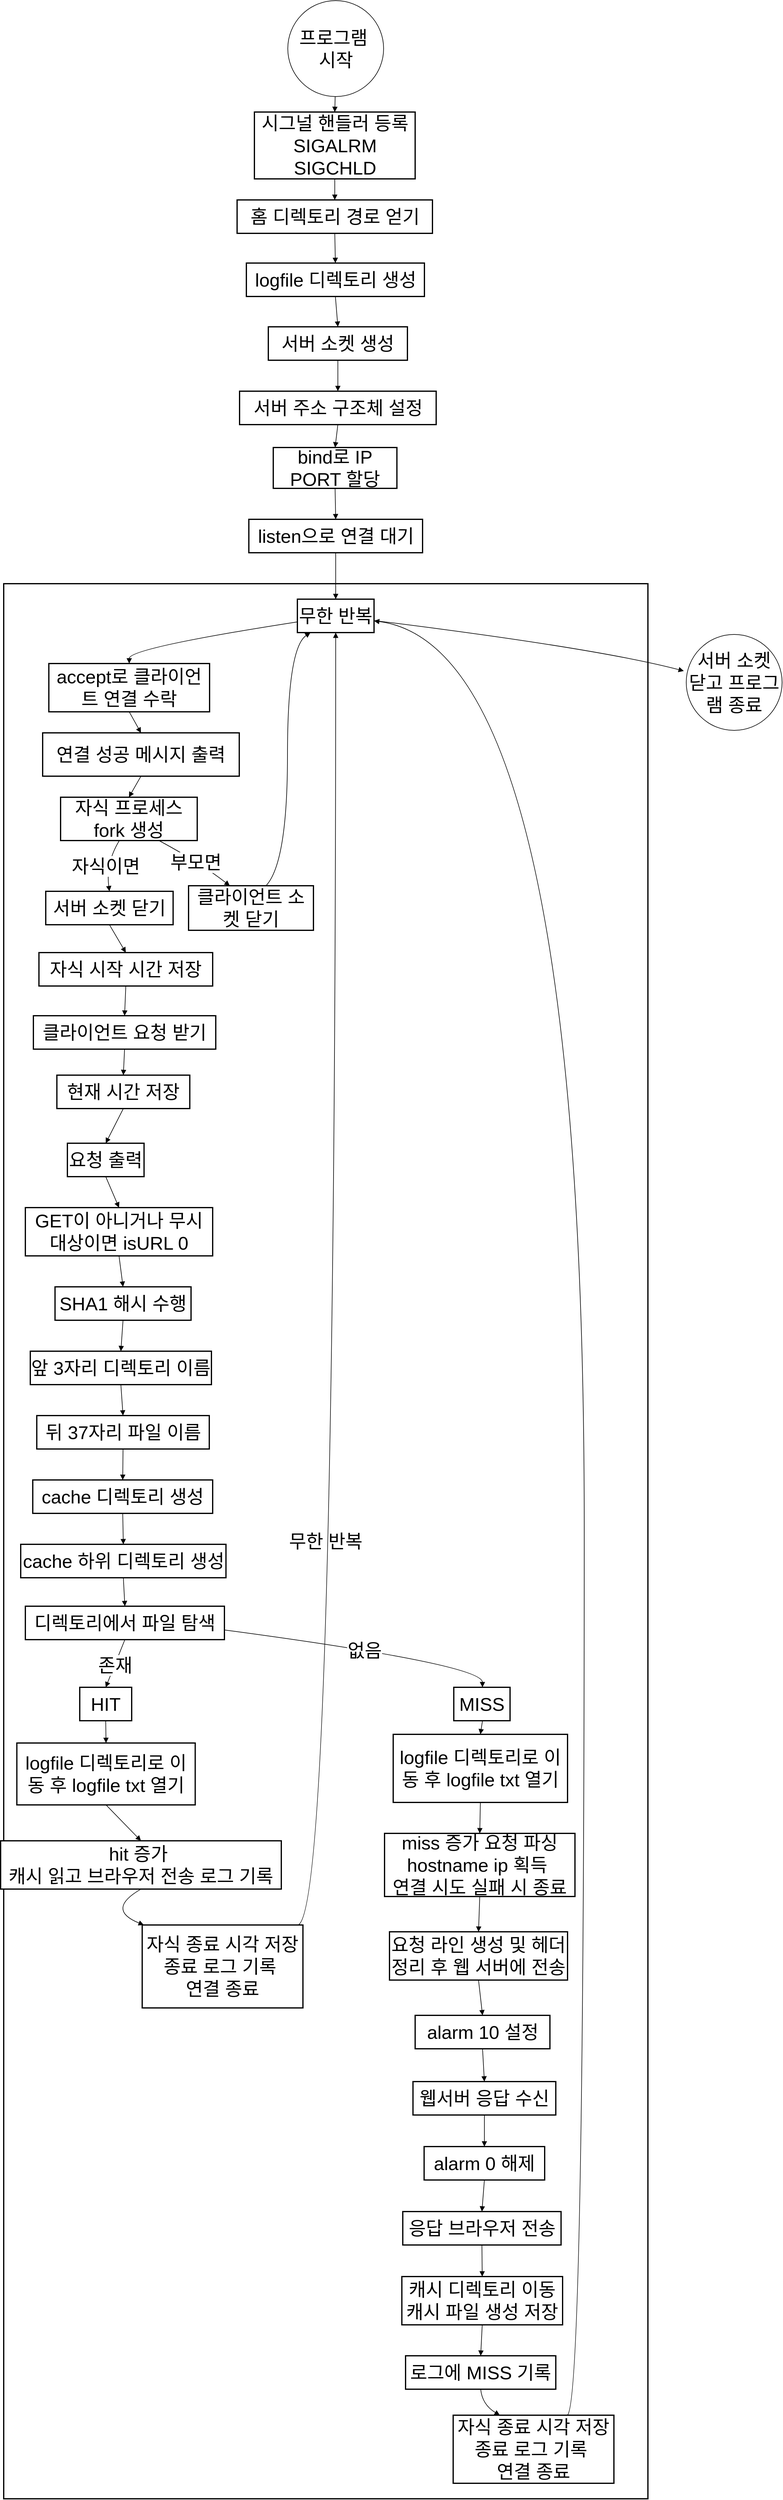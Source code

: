 <mxfile version="27.0.5">
  <diagram name="페이지-1" id="alh3dHqGYWYSXFJv8Bm3">
    <mxGraphModel dx="2780" dy="1482" grid="0" gridSize="10" guides="1" tooltips="1" connect="1" arrows="1" fold="1" page="0" pageScale="1" pageWidth="827" pageHeight="1169" math="0" shadow="0">
      <root>
        <mxCell id="0" />
        <mxCell id="1" parent="0" />
        <mxCell id="OIktfTb1txwrS_9Mmnix-86" value="무한 반복" style="whiteSpace=wrap;strokeWidth=2;fontSize=30;" vertex="1" parent="1">
          <mxGeometry x="20" y="1182" width="1042" height="3094" as="geometry" />
        </mxCell>
        <mxCell id="OIktfTb1txwrS_9Mmnix-88" value="시그널 핸들러 등록 SIGALRM SIGCHLD" style="whiteSpace=wrap;strokeWidth=2;fontSize=30;" vertex="1" parent="1">
          <mxGeometry x="425.5" y="420" width="260" height="108" as="geometry" />
        </mxCell>
        <mxCell id="OIktfTb1txwrS_9Mmnix-89" value="홈 디렉토리 경로 얻기" style="whiteSpace=wrap;strokeWidth=2;fontSize=30;" vertex="1" parent="1">
          <mxGeometry x="397.5" y="562" width="316" height="54" as="geometry" />
        </mxCell>
        <mxCell id="OIktfTb1txwrS_9Mmnix-90" value="logfile 디렉토리 생성" style="whiteSpace=wrap;strokeWidth=2;fontSize=30;" vertex="1" parent="1">
          <mxGeometry x="412.5" y="664" width="288" height="54" as="geometry" />
        </mxCell>
        <mxCell id="OIktfTb1txwrS_9Mmnix-91" value="서버 소켓 생성" style="whiteSpace=wrap;strokeWidth=2;fontSize=30;" vertex="1" parent="1">
          <mxGeometry x="448" y="767" width="225" height="54" as="geometry" />
        </mxCell>
        <mxCell id="OIktfTb1txwrS_9Mmnix-92" value="서버 주소 구조체 설정" style="whiteSpace=wrap;strokeWidth=2;fontSize=30;" vertex="1" parent="1">
          <mxGeometry x="401.5" y="871" width="318" height="54" as="geometry" />
        </mxCell>
        <mxCell id="OIktfTb1txwrS_9Mmnix-93" value="bind로 IP PORT 할당" style="whiteSpace=wrap;strokeWidth=2;fontSize=30;" vertex="1" parent="1">
          <mxGeometry x="456" y="962" width="200" height="66" as="geometry" />
        </mxCell>
        <mxCell id="OIktfTb1txwrS_9Mmnix-94" value="listen으로 연결 대기" style="whiteSpace=wrap;strokeWidth=2;fontSize=30;" vertex="1" parent="1">
          <mxGeometry x="416.5" y="1078" width="281" height="54" as="geometry" />
        </mxCell>
        <mxCell id="OIktfTb1txwrS_9Mmnix-95" value="무한 반복" style="whiteSpace=wrap;strokeWidth=2;fontSize=30;" vertex="1" parent="1">
          <mxGeometry x="495" y="1207" width="124" height="54" as="geometry" />
        </mxCell>
        <mxCell id="OIktfTb1txwrS_9Mmnix-96" value="accept로 클라이언트 연결 수락" style="whiteSpace=wrap;strokeWidth=2;fontSize=30;" vertex="1" parent="1">
          <mxGeometry x="93" y="1311" width="260" height="78" as="geometry" />
        </mxCell>
        <mxCell id="OIktfTb1txwrS_9Mmnix-97" value="연결 성공 메시지 출력" style="whiteSpace=wrap;strokeWidth=2;fontSize=30;" vertex="1" parent="1">
          <mxGeometry x="83" y="1423" width="318" height="70" as="geometry" />
        </mxCell>
        <mxCell id="OIktfTb1txwrS_9Mmnix-98" value="자식 프로세스 fork 생성" style="whiteSpace=wrap;strokeWidth=2;fontSize=30;" vertex="1" parent="1">
          <mxGeometry x="112" y="1527" width="221" height="70" as="geometry" />
        </mxCell>
        <mxCell id="OIktfTb1txwrS_9Mmnix-99" value="서버 소켓 닫기" style="whiteSpace=wrap;strokeWidth=2;fontSize=30;" vertex="1" parent="1">
          <mxGeometry x="88" y="1679" width="206" height="54" as="geometry" />
        </mxCell>
        <mxCell id="OIktfTb1txwrS_9Mmnix-100" value="자식 시작 시간 저장" style="whiteSpace=wrap;strokeWidth=2;fontSize=30;" vertex="1" parent="1">
          <mxGeometry x="77" y="1778" width="281" height="54" as="geometry" />
        </mxCell>
        <mxCell id="OIktfTb1txwrS_9Mmnix-101" value="클라이언트 요청 받기" style="whiteSpace=wrap;strokeWidth=2;fontSize=30;" vertex="1" parent="1">
          <mxGeometry x="68" y="1880" width="295" height="54" as="geometry" />
        </mxCell>
        <mxCell id="OIktfTb1txwrS_9Mmnix-102" value="현재 시간 저장" style="whiteSpace=wrap;strokeWidth=2;fontSize=30;" vertex="1" parent="1">
          <mxGeometry x="106" y="1976" width="215" height="54" as="geometry" />
        </mxCell>
        <mxCell id="OIktfTb1txwrS_9Mmnix-103" value="요청 출력" style="whiteSpace=wrap;strokeWidth=2;fontSize=30;" vertex="1" parent="1">
          <mxGeometry x="123" y="2086" width="124" height="54" as="geometry" />
        </mxCell>
        <mxCell id="OIktfTb1txwrS_9Mmnix-104" value="GET이 아니거나 무시 대상이면 isURL 0" style="whiteSpace=wrap;strokeWidth=2;fontSize=30;" vertex="1" parent="1">
          <mxGeometry x="55" y="2190" width="303" height="78" as="geometry" />
        </mxCell>
        <mxCell id="OIktfTb1txwrS_9Mmnix-105" value="SHA1 해시 수행" style="whiteSpace=wrap;strokeWidth=2;fontSize=30;" vertex="1" parent="1">
          <mxGeometry x="103" y="2318" width="220" height="54" as="geometry" />
        </mxCell>
        <mxCell id="OIktfTb1txwrS_9Mmnix-106" value="앞 3자리 디렉토리 이름" style="whiteSpace=wrap;strokeWidth=2;fontSize=30;" vertex="1" parent="1">
          <mxGeometry x="63" y="2422" width="293" height="54" as="geometry" />
        </mxCell>
        <mxCell id="OIktfTb1txwrS_9Mmnix-107" value="뒤 37자리 파일 이름" style="whiteSpace=wrap;strokeWidth=2;fontSize=30;" vertex="1" parent="1">
          <mxGeometry x="73.5" y="2526" width="279" height="54" as="geometry" />
        </mxCell>
        <mxCell id="OIktfTb1txwrS_9Mmnix-108" value="cache 디렉토리 생성" style="whiteSpace=wrap;strokeWidth=2;fontSize=30;" vertex="1" parent="1">
          <mxGeometry x="67" y="2630" width="291" height="54" as="geometry" />
        </mxCell>
        <mxCell id="OIktfTb1txwrS_9Mmnix-109" value="cache 하위 디렉토리 생성" style="whiteSpace=wrap;strokeWidth=2;fontSize=30;" vertex="1" parent="1">
          <mxGeometry x="47.5" y="2734" width="332" height="54" as="geometry" />
        </mxCell>
        <mxCell id="OIktfTb1txwrS_9Mmnix-110" value="디렉토리에서 파일 탐색" style="whiteSpace=wrap;strokeWidth=2;fontSize=30;" vertex="1" parent="1">
          <mxGeometry x="55" y="2834" width="322" height="54" as="geometry" />
        </mxCell>
        <mxCell id="OIktfTb1txwrS_9Mmnix-111" value="HIT" style="whiteSpace=wrap;strokeWidth=2;fontSize=30;" vertex="1" parent="1">
          <mxGeometry x="143" y="2965" width="84" height="54" as="geometry" />
        </mxCell>
        <mxCell id="OIktfTb1txwrS_9Mmnix-112" value="MISS" style="whiteSpace=wrap;strokeWidth=2;fontSize=30;" vertex="1" parent="1">
          <mxGeometry x="748" y="2965" width="91" height="54" as="geometry" />
        </mxCell>
        <mxCell id="OIktfTb1txwrS_9Mmnix-113" value="logfile 디렉토리로 이동 후 logfile txt 열기" style="whiteSpace=wrap;strokeWidth=2;fontSize=30;" vertex="1" parent="1">
          <mxGeometry x="41.25" y="3055" width="288.5" height="100" as="geometry" />
        </mxCell>
        <mxCell id="OIktfTb1txwrS_9Mmnix-114" value="hit 증가 &#xa;캐시 읽고 브라우저 전송 로그 기록" style="whiteSpace=wrap;strokeWidth=2;fontSize=30;" vertex="1" parent="1">
          <mxGeometry x="15" y="3213" width="454" height="78" as="geometry" />
        </mxCell>
        <mxCell id="OIktfTb1txwrS_9Mmnix-115" value="자식 종료 시각 저장 종료 로그 기록 &#xa;연결 종료" style="whiteSpace=wrap;strokeWidth=2;fontSize=30;" vertex="1" parent="1">
          <mxGeometry x="244" y="3349" width="260" height="134" as="geometry" />
        </mxCell>
        <mxCell id="OIktfTb1txwrS_9Mmnix-116" value="logfile 디렉토리로 이동 후 logfile txt 열기" style="whiteSpace=wrap;strokeWidth=2;fontSize=30;" vertex="1" parent="1">
          <mxGeometry x="650" y="3041" width="282" height="110" as="geometry" />
        </mxCell>
        <mxCell id="OIktfTb1txwrS_9Mmnix-117" value="miss 증가 요청 파싱 hostname ip 획득 &#xa;연결 시도 실패 시 종료" style="whiteSpace=wrap;strokeWidth=2;fontSize=30;" vertex="1" parent="1">
          <mxGeometry x="636" y="3201" width="308" height="102" as="geometry" />
        </mxCell>
        <mxCell id="OIktfTb1txwrS_9Mmnix-118" value="요청 라인 생성 및 헤더 정리 후 웹 서버에 전송" style="whiteSpace=wrap;strokeWidth=2;fontSize=30;" vertex="1" parent="1">
          <mxGeometry x="644" y="3360" width="288" height="78" as="geometry" />
        </mxCell>
        <mxCell id="OIktfTb1txwrS_9Mmnix-119" value="alarm 10 설정" style="whiteSpace=wrap;strokeWidth=2;fontSize=30;" vertex="1" parent="1">
          <mxGeometry x="685.5" y="3495" width="218" height="54" as="geometry" />
        </mxCell>
        <mxCell id="OIktfTb1txwrS_9Mmnix-120" value="웹서버 응답 수신" style="whiteSpace=wrap;strokeWidth=2;fontSize=30;" vertex="1" parent="1">
          <mxGeometry x="682" y="3602" width="231" height="54" as="geometry" />
        </mxCell>
        <mxCell id="OIktfTb1txwrS_9Mmnix-121" value="alarm 0 해제" style="whiteSpace=wrap;strokeWidth=2;fontSize=30;" vertex="1" parent="1">
          <mxGeometry x="700" y="3707" width="195" height="54" as="geometry" />
        </mxCell>
        <mxCell id="OIktfTb1txwrS_9Mmnix-122" value="응답 브라우저 전송" style="whiteSpace=wrap;strokeWidth=2;fontSize=30;" vertex="1" parent="1">
          <mxGeometry x="665.5" y="3812" width="256" height="54" as="geometry" />
        </mxCell>
        <mxCell id="OIktfTb1txwrS_9Mmnix-123" value="캐시 디렉토리 이동 캐시 파일 생성 저장" style="whiteSpace=wrap;strokeWidth=2;fontSize=30;" vertex="1" parent="1">
          <mxGeometry x="664" y="3917" width="260" height="78" as="geometry" />
        </mxCell>
        <mxCell id="OIktfTb1txwrS_9Mmnix-124" value="로그에 MISS 기록" style="whiteSpace=wrap;strokeWidth=2;fontSize=30;" vertex="1" parent="1">
          <mxGeometry x="670" y="4045" width="243" height="54" as="geometry" />
        </mxCell>
        <mxCell id="OIktfTb1txwrS_9Mmnix-125" value="자식 종료 시각 저장 종료 로그 기록 &#xa;연결 종료" style="whiteSpace=wrap;strokeWidth=2;fontSize=30;" vertex="1" parent="1">
          <mxGeometry x="747" y="4141" width="260" height="110" as="geometry" />
        </mxCell>
        <mxCell id="OIktfTb1txwrS_9Mmnix-126" value="클라이언트 소켓 닫기" style="whiteSpace=wrap;strokeWidth=2;fontSize=30;" vertex="1" parent="1">
          <mxGeometry x="319" y="1670" width="202" height="72" as="geometry" />
        </mxCell>
        <mxCell id="OIktfTb1txwrS_9Mmnix-128" value="" style="curved=1;startArrow=none;endArrow=block;exitX=0.5;exitY=1;entryX=0.5;entryY=0;rounded=0;fontSize=30;" edge="1" parent="1" target="OIktfTb1txwrS_9Mmnix-88">
          <mxGeometry relative="1" as="geometry">
            <Array as="points" />
            <mxPoint x="556.5" y="380" as="sourcePoint" />
          </mxGeometry>
        </mxCell>
        <mxCell id="OIktfTb1txwrS_9Mmnix-129" value="" style="curved=1;startArrow=none;endArrow=block;exitX=0.5;exitY=1;entryX=0.5;entryY=0;rounded=0;fontSize=30;" edge="1" parent="1" source="OIktfTb1txwrS_9Mmnix-88" target="OIktfTb1txwrS_9Mmnix-89">
          <mxGeometry relative="1" as="geometry">
            <Array as="points" />
          </mxGeometry>
        </mxCell>
        <mxCell id="OIktfTb1txwrS_9Mmnix-130" value="" style="curved=1;startArrow=none;endArrow=block;exitX=0.5;exitY=1;entryX=0.5;entryY=0;rounded=0;fontSize=30;" edge="1" parent="1" source="OIktfTb1txwrS_9Mmnix-89" target="OIktfTb1txwrS_9Mmnix-90">
          <mxGeometry relative="1" as="geometry">
            <Array as="points" />
          </mxGeometry>
        </mxCell>
        <mxCell id="OIktfTb1txwrS_9Mmnix-131" value="" style="curved=1;startArrow=none;endArrow=block;exitX=0.5;exitY=1;entryX=0.5;entryY=0;rounded=0;fontSize=30;" edge="1" parent="1" source="OIktfTb1txwrS_9Mmnix-90" target="OIktfTb1txwrS_9Mmnix-91">
          <mxGeometry relative="1" as="geometry">
            <Array as="points" />
          </mxGeometry>
        </mxCell>
        <mxCell id="OIktfTb1txwrS_9Mmnix-132" value="" style="curved=1;startArrow=none;endArrow=block;exitX=0.5;exitY=1;entryX=0.5;entryY=0;rounded=0;fontSize=30;" edge="1" parent="1" source="OIktfTb1txwrS_9Mmnix-91" target="OIktfTb1txwrS_9Mmnix-92">
          <mxGeometry relative="1" as="geometry">
            <Array as="points" />
          </mxGeometry>
        </mxCell>
        <mxCell id="OIktfTb1txwrS_9Mmnix-133" value="" style="curved=1;startArrow=none;endArrow=block;exitX=0.5;exitY=1;entryX=0.5;entryY=0;rounded=0;fontSize=30;" edge="1" parent="1" source="OIktfTb1txwrS_9Mmnix-92" target="OIktfTb1txwrS_9Mmnix-93">
          <mxGeometry relative="1" as="geometry">
            <Array as="points" />
          </mxGeometry>
        </mxCell>
        <mxCell id="OIktfTb1txwrS_9Mmnix-134" value="" style="curved=1;startArrow=none;endArrow=block;exitX=0.5;exitY=1;entryX=0.5;entryY=0;rounded=0;fontSize=30;" edge="1" parent="1" source="OIktfTb1txwrS_9Mmnix-93" target="OIktfTb1txwrS_9Mmnix-94">
          <mxGeometry relative="1" as="geometry">
            <Array as="points" />
          </mxGeometry>
        </mxCell>
        <mxCell id="OIktfTb1txwrS_9Mmnix-135" value="" style="curved=1;startArrow=none;endArrow=block;exitX=0.5;exitY=1;entryX=0.5;entryY=0;rounded=0;fontSize=30;" edge="1" parent="1" source="OIktfTb1txwrS_9Mmnix-94" target="OIktfTb1txwrS_9Mmnix-95">
          <mxGeometry relative="1" as="geometry">
            <Array as="points" />
          </mxGeometry>
        </mxCell>
        <mxCell id="OIktfTb1txwrS_9Mmnix-136" value="" style="curved=1;startArrow=none;endArrow=block;exitX=0;exitY=0.68;entryX=0.5;entryY=0;rounded=0;fontSize=30;" edge="1" parent="1" source="OIktfTb1txwrS_9Mmnix-95" target="OIktfTb1txwrS_9Mmnix-96">
          <mxGeometry relative="1" as="geometry">
            <Array as="points">
              <mxPoint x="223" y="1286" />
            </Array>
          </mxGeometry>
        </mxCell>
        <mxCell id="OIktfTb1txwrS_9Mmnix-137" value="" style="curved=1;startArrow=none;endArrow=block;exitX=0.5;exitY=1;entryX=0.5;entryY=0;rounded=0;fontSize=30;" edge="1" parent="1" source="OIktfTb1txwrS_9Mmnix-96" target="OIktfTb1txwrS_9Mmnix-97">
          <mxGeometry relative="1" as="geometry">
            <Array as="points" />
          </mxGeometry>
        </mxCell>
        <mxCell id="OIktfTb1txwrS_9Mmnix-138" value="" style="curved=1;startArrow=none;endArrow=block;exitX=0.5;exitY=1;entryX=0.5;entryY=0;rounded=0;fontSize=30;" edge="1" parent="1" source="OIktfTb1txwrS_9Mmnix-97" target="OIktfTb1txwrS_9Mmnix-98">
          <mxGeometry relative="1" as="geometry">
            <Array as="points" />
          </mxGeometry>
        </mxCell>
        <mxCell id="OIktfTb1txwrS_9Mmnix-139" value="자식이면" style="curved=1;startArrow=none;endArrow=block;exitX=0.43;exitY=1;entryX=0.5;entryY=0;rounded=0;fontSize=30;" edge="1" parent="1" source="OIktfTb1txwrS_9Mmnix-98" target="OIktfTb1txwrS_9Mmnix-99">
          <mxGeometry relative="1" as="geometry">
            <Array as="points">
              <mxPoint x="185" y="1633" />
            </Array>
          </mxGeometry>
        </mxCell>
        <mxCell id="OIktfTb1txwrS_9Mmnix-140" value="" style="curved=1;startArrow=none;endArrow=block;exitX=0.5;exitY=1;entryX=0.5;entryY=0;rounded=0;fontSize=30;" edge="1" parent="1" source="OIktfTb1txwrS_9Mmnix-99" target="OIktfTb1txwrS_9Mmnix-100">
          <mxGeometry relative="1" as="geometry">
            <Array as="points" />
          </mxGeometry>
        </mxCell>
        <mxCell id="OIktfTb1txwrS_9Mmnix-141" value="" style="curved=1;startArrow=none;endArrow=block;exitX=0.5;exitY=1;entryX=0.5;entryY=0;rounded=0;fontSize=30;" edge="1" parent="1" source="OIktfTb1txwrS_9Mmnix-100" target="OIktfTb1txwrS_9Mmnix-101">
          <mxGeometry relative="1" as="geometry">
            <Array as="points" />
          </mxGeometry>
        </mxCell>
        <mxCell id="OIktfTb1txwrS_9Mmnix-142" value="" style="curved=1;startArrow=none;endArrow=block;exitX=0.5;exitY=1;entryX=0.5;entryY=0;rounded=0;fontSize=30;" edge="1" parent="1" source="OIktfTb1txwrS_9Mmnix-101" target="OIktfTb1txwrS_9Mmnix-102">
          <mxGeometry relative="1" as="geometry">
            <Array as="points" />
          </mxGeometry>
        </mxCell>
        <mxCell id="OIktfTb1txwrS_9Mmnix-143" value="" style="curved=1;startArrow=none;endArrow=block;exitX=0.5;exitY=1;entryX=0.5;entryY=0;rounded=0;fontSize=30;" edge="1" parent="1" source="OIktfTb1txwrS_9Mmnix-102" target="OIktfTb1txwrS_9Mmnix-103">
          <mxGeometry relative="1" as="geometry">
            <Array as="points" />
          </mxGeometry>
        </mxCell>
        <mxCell id="OIktfTb1txwrS_9Mmnix-144" value="" style="curved=1;startArrow=none;endArrow=block;exitX=0.5;exitY=1;entryX=0.5;entryY=0;rounded=0;fontSize=30;" edge="1" parent="1" source="OIktfTb1txwrS_9Mmnix-103" target="OIktfTb1txwrS_9Mmnix-104">
          <mxGeometry relative="1" as="geometry">
            <Array as="points" />
          </mxGeometry>
        </mxCell>
        <mxCell id="OIktfTb1txwrS_9Mmnix-145" value="" style="curved=1;startArrow=none;endArrow=block;exitX=0.5;exitY=1;entryX=0.5;entryY=0;rounded=0;fontSize=30;" edge="1" parent="1" source="OIktfTb1txwrS_9Mmnix-104" target="OIktfTb1txwrS_9Mmnix-105">
          <mxGeometry relative="1" as="geometry">
            <Array as="points" />
          </mxGeometry>
        </mxCell>
        <mxCell id="OIktfTb1txwrS_9Mmnix-146" value="" style="curved=1;startArrow=none;endArrow=block;exitX=0.5;exitY=1;entryX=0.5;entryY=0;rounded=0;fontSize=30;" edge="1" parent="1" source="OIktfTb1txwrS_9Mmnix-105" target="OIktfTb1txwrS_9Mmnix-106">
          <mxGeometry relative="1" as="geometry">
            <Array as="points" />
          </mxGeometry>
        </mxCell>
        <mxCell id="OIktfTb1txwrS_9Mmnix-147" value="" style="curved=1;startArrow=none;endArrow=block;exitX=0.5;exitY=1;entryX=0.5;entryY=0;rounded=0;fontSize=30;" edge="1" parent="1" source="OIktfTb1txwrS_9Mmnix-106" target="OIktfTb1txwrS_9Mmnix-107">
          <mxGeometry relative="1" as="geometry">
            <Array as="points" />
          </mxGeometry>
        </mxCell>
        <mxCell id="OIktfTb1txwrS_9Mmnix-148" value="" style="curved=1;startArrow=none;endArrow=block;exitX=0.5;exitY=1;entryX=0.5;entryY=0;rounded=0;fontSize=30;" edge="1" parent="1" source="OIktfTb1txwrS_9Mmnix-107" target="OIktfTb1txwrS_9Mmnix-108">
          <mxGeometry relative="1" as="geometry">
            <Array as="points" />
          </mxGeometry>
        </mxCell>
        <mxCell id="OIktfTb1txwrS_9Mmnix-149" value="" style="curved=1;startArrow=none;endArrow=block;exitX=0.5;exitY=1;entryX=0.5;entryY=0;rounded=0;fontSize=30;" edge="1" parent="1" source="OIktfTb1txwrS_9Mmnix-108" target="OIktfTb1txwrS_9Mmnix-109">
          <mxGeometry relative="1" as="geometry">
            <Array as="points" />
          </mxGeometry>
        </mxCell>
        <mxCell id="OIktfTb1txwrS_9Mmnix-150" value="" style="curved=1;startArrow=none;endArrow=block;exitX=0.5;exitY=1;entryX=0.5;entryY=0;rounded=0;fontSize=30;" edge="1" parent="1" source="OIktfTb1txwrS_9Mmnix-109" target="OIktfTb1txwrS_9Mmnix-110">
          <mxGeometry relative="1" as="geometry">
            <Array as="points" />
          </mxGeometry>
        </mxCell>
        <mxCell id="OIktfTb1txwrS_9Mmnix-151" value="존재" style="curved=1;startArrow=none;endArrow=block;exitX=0.5;exitY=1;entryX=0.5;entryY=0;rounded=0;fontSize=30;" edge="1" parent="1" source="OIktfTb1txwrS_9Mmnix-110" target="OIktfTb1txwrS_9Mmnix-111">
          <mxGeometry relative="1" as="geometry">
            <Array as="points" />
          </mxGeometry>
        </mxCell>
        <mxCell id="OIktfTb1txwrS_9Mmnix-152" value="없음" style="curved=1;startArrow=none;endArrow=block;exitX=1;exitY=0.71;entryX=0.51;entryY=0;rounded=0;fontSize=30;" edge="1" parent="1" source="OIktfTb1txwrS_9Mmnix-110" target="OIktfTb1txwrS_9Mmnix-112">
          <mxGeometry relative="1" as="geometry">
            <Array as="points">
              <mxPoint x="794" y="2928" />
            </Array>
          </mxGeometry>
        </mxCell>
        <mxCell id="OIktfTb1txwrS_9Mmnix-153" value="" style="curved=1;startArrow=none;endArrow=block;exitX=0.5;exitY=1;entryX=0.5;entryY=0;rounded=0;fontSize=30;" edge="1" parent="1" source="OIktfTb1txwrS_9Mmnix-111" target="OIktfTb1txwrS_9Mmnix-113">
          <mxGeometry relative="1" as="geometry">
            <Array as="points" />
          </mxGeometry>
        </mxCell>
        <mxCell id="OIktfTb1txwrS_9Mmnix-154" value="" style="curved=1;startArrow=none;endArrow=block;exitX=0.5;exitY=1;entryX=0.5;entryY=0;rounded=0;fontSize=30;" edge="1" parent="1" source="OIktfTb1txwrS_9Mmnix-113" target="OIktfTb1txwrS_9Mmnix-114">
          <mxGeometry relative="1" as="geometry">
            <Array as="points" />
          </mxGeometry>
        </mxCell>
        <mxCell id="OIktfTb1txwrS_9Mmnix-155" value="" style="curved=1;startArrow=none;endArrow=block;exitX=0.5;exitY=1;entryX=0.01;entryY=0;rounded=0;fontSize=30;" edge="1" parent="1" source="OIktfTb1txwrS_9Mmnix-114" target="OIktfTb1txwrS_9Mmnix-115">
          <mxGeometry relative="1" as="geometry">
            <Array as="points">
              <mxPoint x="185" y="3324" />
            </Array>
          </mxGeometry>
        </mxCell>
        <mxCell id="OIktfTb1txwrS_9Mmnix-156" value="" style="curved=1;startArrow=none;endArrow=block;exitX=0.51;exitY=1;entryX=0.5;entryY=0;rounded=0;fontSize=30;" edge="1" parent="1" source="OIktfTb1txwrS_9Mmnix-112" target="OIktfTb1txwrS_9Mmnix-116">
          <mxGeometry relative="1" as="geometry">
            <Array as="points" />
          </mxGeometry>
        </mxCell>
        <mxCell id="OIktfTb1txwrS_9Mmnix-157" value="" style="curved=1;startArrow=none;endArrow=block;exitX=0.5;exitY=1;entryX=0.5;entryY=0;rounded=0;fontSize=30;" edge="1" parent="1" source="OIktfTb1txwrS_9Mmnix-116" target="OIktfTb1txwrS_9Mmnix-117">
          <mxGeometry relative="1" as="geometry">
            <Array as="points" />
          </mxGeometry>
        </mxCell>
        <mxCell id="OIktfTb1txwrS_9Mmnix-158" value="" style="curved=1;startArrow=none;endArrow=block;exitX=0.5;exitY=1;entryX=0.5;entryY=0;rounded=0;fontSize=30;" edge="1" parent="1" source="OIktfTb1txwrS_9Mmnix-117" target="OIktfTb1txwrS_9Mmnix-118">
          <mxGeometry relative="1" as="geometry">
            <Array as="points" />
          </mxGeometry>
        </mxCell>
        <mxCell id="OIktfTb1txwrS_9Mmnix-159" value="" style="curved=1;startArrow=none;endArrow=block;exitX=0.5;exitY=1;entryX=0.5;entryY=0;rounded=0;fontSize=30;" edge="1" parent="1" source="OIktfTb1txwrS_9Mmnix-118" target="OIktfTb1txwrS_9Mmnix-119">
          <mxGeometry relative="1" as="geometry">
            <Array as="points" />
          </mxGeometry>
        </mxCell>
        <mxCell id="OIktfTb1txwrS_9Mmnix-160" value="" style="curved=1;startArrow=none;endArrow=block;exitX=0.5;exitY=1;entryX=0.5;entryY=0;rounded=0;fontSize=30;" edge="1" parent="1" source="OIktfTb1txwrS_9Mmnix-119" target="OIktfTb1txwrS_9Mmnix-120">
          <mxGeometry relative="1" as="geometry">
            <Array as="points" />
          </mxGeometry>
        </mxCell>
        <mxCell id="OIktfTb1txwrS_9Mmnix-161" value="" style="curved=1;startArrow=none;endArrow=block;exitX=0.5;exitY=1;entryX=0.5;entryY=0;rounded=0;fontSize=30;" edge="1" parent="1" source="OIktfTb1txwrS_9Mmnix-120" target="OIktfTb1txwrS_9Mmnix-121">
          <mxGeometry relative="1" as="geometry">
            <Array as="points" />
          </mxGeometry>
        </mxCell>
        <mxCell id="OIktfTb1txwrS_9Mmnix-162" value="" style="curved=1;startArrow=none;endArrow=block;exitX=0.5;exitY=1;entryX=0.5;entryY=0;rounded=0;fontSize=30;" edge="1" parent="1" source="OIktfTb1txwrS_9Mmnix-121" target="OIktfTb1txwrS_9Mmnix-122">
          <mxGeometry relative="1" as="geometry">
            <Array as="points" />
          </mxGeometry>
        </mxCell>
        <mxCell id="OIktfTb1txwrS_9Mmnix-163" value="" style="curved=1;startArrow=none;endArrow=block;exitX=0.5;exitY=1;entryX=0.5;entryY=0;rounded=0;fontSize=30;" edge="1" parent="1" source="OIktfTb1txwrS_9Mmnix-122" target="OIktfTb1txwrS_9Mmnix-123">
          <mxGeometry relative="1" as="geometry">
            <Array as="points" />
          </mxGeometry>
        </mxCell>
        <mxCell id="OIktfTb1txwrS_9Mmnix-164" value="" style="curved=1;startArrow=none;endArrow=block;exitX=0.5;exitY=1;entryX=0.5;entryY=0;rounded=0;fontSize=30;" edge="1" parent="1" source="OIktfTb1txwrS_9Mmnix-123" target="OIktfTb1txwrS_9Mmnix-124">
          <mxGeometry relative="1" as="geometry">
            <Array as="points" />
          </mxGeometry>
        </mxCell>
        <mxCell id="OIktfTb1txwrS_9Mmnix-165" value="" style="curved=1;startArrow=none;endArrow=block;exitX=0.5;exitY=1;entryX=0.29;entryY=0;rounded=0;fontSize=30;" edge="1" parent="1" source="OIktfTb1txwrS_9Mmnix-124" target="OIktfTb1txwrS_9Mmnix-125">
          <mxGeometry relative="1" as="geometry">
            <Array as="points">
              <mxPoint x="794" y="4124" />
            </Array>
          </mxGeometry>
        </mxCell>
        <mxCell id="OIktfTb1txwrS_9Mmnix-166" value="부모면" style="curved=1;startArrow=none;endArrow=block;exitX=0.72;exitY=1;entryX=0.33;entryY=0;rounded=0;fontSize=30;" edge="1" parent="1" source="OIktfTb1txwrS_9Mmnix-98" target="OIktfTb1txwrS_9Mmnix-126">
          <mxGeometry relative="1" as="geometry">
            <Array as="points">
              <mxPoint x="338" y="1633" />
            </Array>
          </mxGeometry>
        </mxCell>
        <mxCell id="OIktfTb1txwrS_9Mmnix-167" value="" style="curved=1;startArrow=none;endArrow=block;exitX=0.97;exitY=0;entryX=0.5;entryY=1;rounded=0;fontSize=30;" edge="1" parent="1" source="OIktfTb1txwrS_9Mmnix-115" target="OIktfTb1txwrS_9Mmnix-95">
          <mxGeometry relative="1" as="geometry">
            <Array as="points">
              <mxPoint x="557" y="3324" />
            </Array>
          </mxGeometry>
        </mxCell>
        <mxCell id="OIktfTb1txwrS_9Mmnix-168" value="" style="curved=1;startArrow=none;endArrow=block;exitX=0.71;exitY=0;entryX=1;entryY=0.65;rounded=0;fontSize=30;" edge="1" parent="1" source="OIktfTb1txwrS_9Mmnix-125" target="OIktfTb1txwrS_9Mmnix-95">
          <mxGeometry relative="1" as="geometry">
            <Array as="points">
              <mxPoint x="959" y="4124" />
              <mxPoint x="959" y="1286" />
            </Array>
          </mxGeometry>
        </mxCell>
        <mxCell id="OIktfTb1txwrS_9Mmnix-169" value="" style="curved=1;startArrow=none;endArrow=block;exitX=0.62;exitY=0;entryX=0.17;entryY=1;rounded=0;fontSize=30;" edge="1" parent="1" source="OIktfTb1txwrS_9Mmnix-126" target="OIktfTb1txwrS_9Mmnix-95">
          <mxGeometry relative="1" as="geometry">
            <Array as="points">
              <mxPoint x="479" y="1633" />
              <mxPoint x="479" y="1286" />
            </Array>
          </mxGeometry>
        </mxCell>
        <mxCell id="OIktfTb1txwrS_9Mmnix-170" value="" style="curved=1;startArrow=none;endArrow=block;exitX=1;exitY=0.64;entryX=0.09;entryY=0;rounded=0;fontSize=30;" edge="1" parent="1" source="OIktfTb1txwrS_9Mmnix-95">
          <mxGeometry relative="1" as="geometry">
            <Array as="points">
              <mxPoint x="979" y="1286" />
            </Array>
            <mxPoint x="1120.04" y="1323" as="targetPoint" />
          </mxGeometry>
        </mxCell>
        <mxCell id="OIktfTb1txwrS_9Mmnix-171" value="&lt;span style=&quot;font-size: 30px;&quot;&gt;프로그램&amp;nbsp;&lt;/span&gt;&lt;div&gt;&lt;span style=&quot;font-size: 30px;&quot;&gt;시작&lt;/span&gt;&lt;/div&gt;" style="ellipse;whiteSpace=wrap;html=1;aspect=fixed;" vertex="1" parent="1">
          <mxGeometry x="479.5" y="240" width="155" height="155" as="geometry" />
        </mxCell>
        <mxCell id="OIktfTb1txwrS_9Mmnix-173" value="&lt;span style=&quot;font-size: 30px;&quot;&gt;서버 소켓 닫고 프로그램 종료&lt;/span&gt;" style="ellipse;whiteSpace=wrap;html=1;aspect=fixed;" vertex="1" parent="1">
          <mxGeometry x="1124" y="1264" width="155" height="155" as="geometry" />
        </mxCell>
      </root>
    </mxGraphModel>
  </diagram>
</mxfile>
